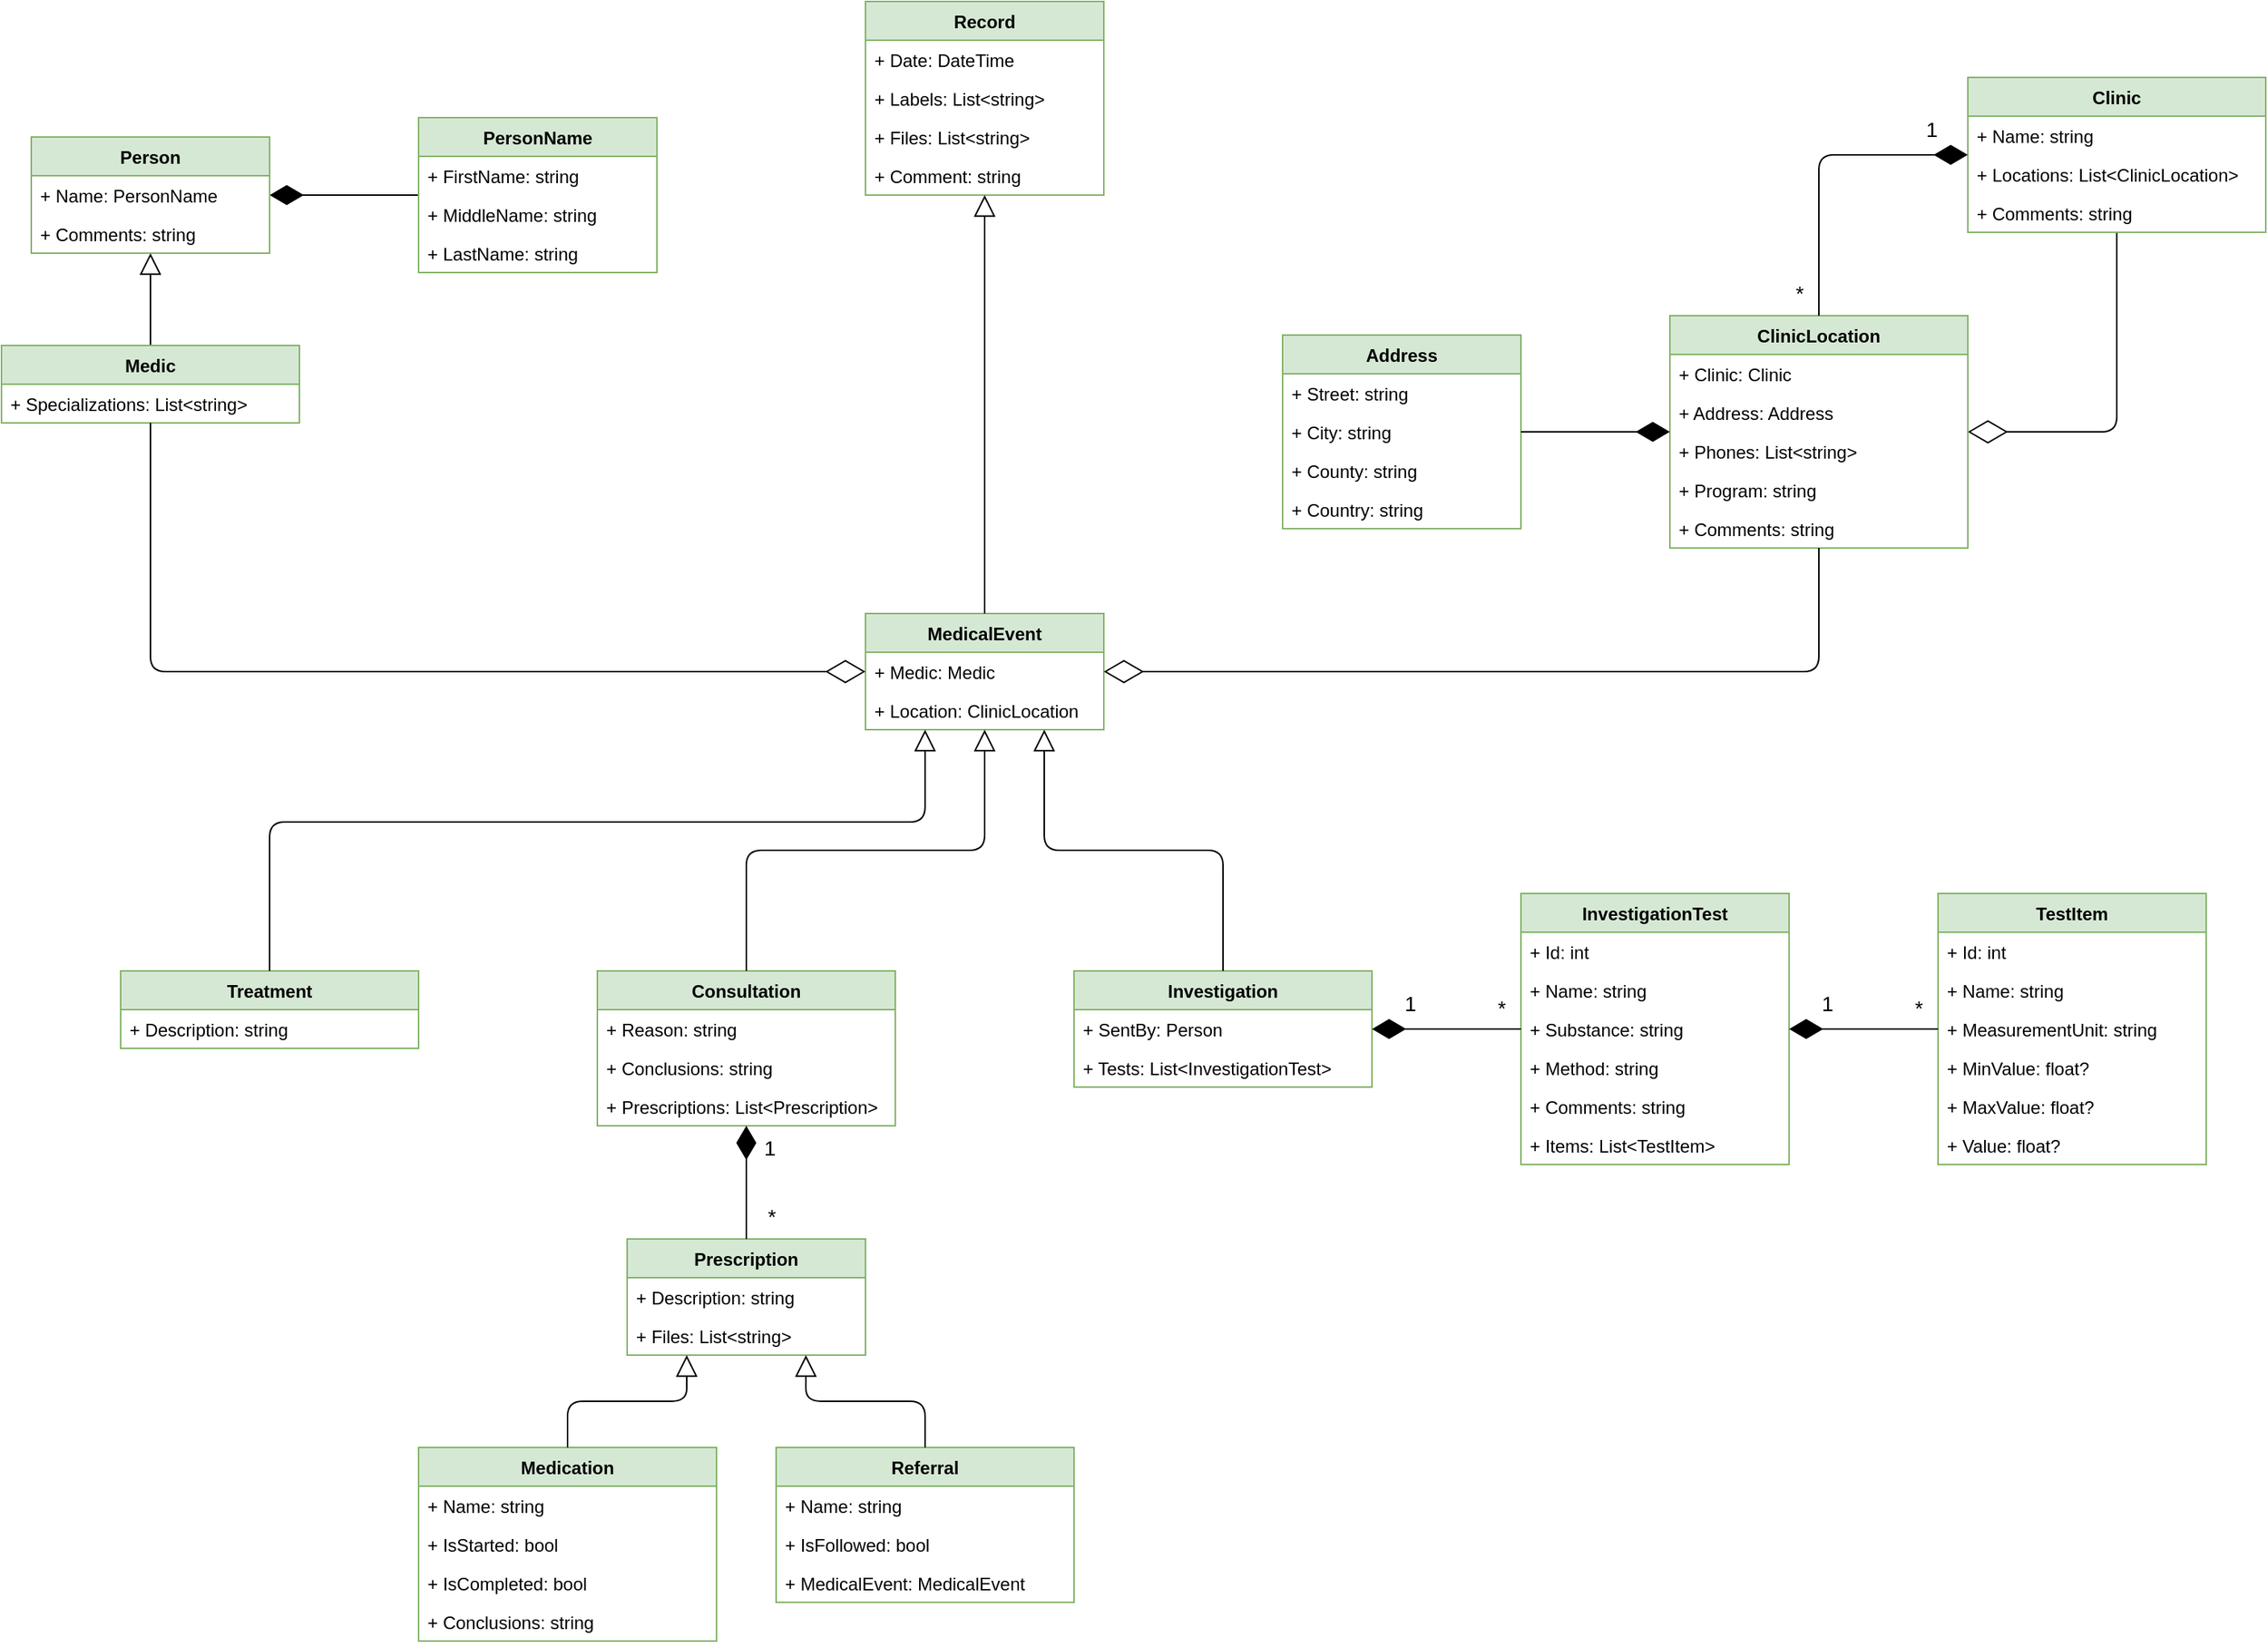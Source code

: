 <mxfile version="13.9.9" type="device"><diagram name="Page-1" id="c4acf3e9-155e-7222-9cf6-157b1a14988f"><mxGraphModel dx="1182" dy="786" grid="1" gridSize="10" guides="1" tooltips="1" connect="1" arrows="1" fold="1" page="1" pageScale="1" pageWidth="827" pageHeight="1169" background="#ffffff" math="0" shadow="0"><root><mxCell id="0"/><mxCell id="1" parent="0"/><mxCell id="7" value="" style="endArrow=block;endSize=12;endFill=0;html=1;entryX=0.5;entryY=1;exitX=0.5;exitY=0;edgeStyle=orthogonalEdgeStyle;exitDx=0;exitDy=0;entryDx=0;entryDy=0;" parent="1" source="HZ6PrDf43a6F8KfMJn_8-37" target="HZ6PrDf43a6F8KfMJn_8-41" edge="1"><mxGeometry width="160" relative="1" as="geometry"><mxPoint x="-110" y="290" as="sourcePoint"/><mxPoint x="50" y="290" as="targetPoint"/></mxGeometry></mxCell><mxCell id="18" value="" style="endArrow=diamondThin;endFill=0;endSize=24;html=1;edgeStyle=orthogonalEdgeStyle;entryX=1;entryY=0.5;exitX=0.5;exitY=1;exitDx=0;exitDy=0;entryDx=0;entryDy=0;" parent="1" source="HZ6PrDf43a6F8KfMJn_8-48" target="HZ6PrDf43a6F8KfMJn_8-52" edge="1"><mxGeometry width="160" relative="1" as="geometry"><mxPoint x="1368" y="349" as="sourcePoint"/><mxPoint x="1480" y="420" as="targetPoint"/></mxGeometry></mxCell><mxCell id="19" value="" style="endArrow=diamondThin;endFill=1;endSize=20;html=1;entryX=1;entryY=0.5;edgeStyle=orthogonalEdgeStyle;entryDx=0;entryDy=0;" parent="1" source="HZ6PrDf43a6F8KfMJn_8-45" target="HZ6PrDf43a6F8KfMJn_8-41" edge="1"><mxGeometry width="160" relative="1" as="geometry"><mxPoint x="560" y="240" as="sourcePoint"/><mxPoint x="720" y="240" as="targetPoint"/></mxGeometry></mxCell><mxCell id="HZ6PrDf43a6F8KfMJn_8-37" value="Medic" style="swimlane;fontStyle=1;align=center;verticalAlign=top;childLayout=stackLayout;horizontal=1;startSize=26;horizontalStack=0;resizeParent=1;resizeParentMax=0;resizeLast=0;collapsible=1;marginBottom=0;fillColor=#d5e8d4;strokeColor=#82b366;" parent="1" vertex="1"><mxGeometry x="80" y="340" width="200" height="52" as="geometry"/></mxCell><mxCell id="HZ6PrDf43a6F8KfMJn_8-40" value="+ Specializations: List&lt;string&gt;" style="text;strokeColor=none;fillColor=none;align=left;verticalAlign=top;spacingLeft=4;spacingRight=4;overflow=hidden;rotatable=0;points=[[0,0.5],[1,0.5]];portConstraint=eastwest;" parent="HZ6PrDf43a6F8KfMJn_8-37" vertex="1"><mxGeometry y="26" width="200" height="26" as="geometry"/></mxCell><mxCell id="HZ6PrDf43a6F8KfMJn_8-41" value="Person" style="swimlane;fontStyle=1;align=center;verticalAlign=top;childLayout=stackLayout;horizontal=1;startSize=26;horizontalStack=0;resizeParent=1;resizeParentMax=0;resizeLast=0;collapsible=1;marginBottom=0;fillColor=#d5e8d4;strokeColor=#82b366;" parent="1" vertex="1"><mxGeometry x="100" y="200" width="160" height="78" as="geometry"/></mxCell><mxCell id="HZ6PrDf43a6F8KfMJn_8-42" value="+ Name: PersonName" style="text;strokeColor=none;fillColor=none;align=left;verticalAlign=top;spacingLeft=4;spacingRight=4;overflow=hidden;rotatable=0;points=[[0,0.5],[1,0.5]];portConstraint=eastwest;" parent="HZ6PrDf43a6F8KfMJn_8-41" vertex="1"><mxGeometry y="26" width="160" height="26" as="geometry"/></mxCell><mxCell id="17acba5748e5396b-24" value="+ Comments: string" style="text;html=1;strokeColor=none;fillColor=none;align=left;verticalAlign=top;spacingLeft=4;spacingRight=4;whiteSpace=wrap;overflow=hidden;rotatable=0;points=[[0,0.5],[1,0.5]];portConstraint=eastwest;" parent="HZ6PrDf43a6F8KfMJn_8-41" vertex="1"><mxGeometry y="52" width="160" height="26" as="geometry"/></mxCell><mxCell id="HZ6PrDf43a6F8KfMJn_8-45" value="PersonName" style="swimlane;fontStyle=1;align=center;verticalAlign=top;childLayout=stackLayout;horizontal=1;startSize=26;horizontalStack=0;resizeParent=1;resizeParentMax=0;resizeLast=0;collapsible=1;marginBottom=0;fillColor=#d5e8d4;strokeColor=#82b366;" parent="1" vertex="1"><mxGeometry x="360" y="187" width="160" height="104" as="geometry"/></mxCell><mxCell id="17acba5748e5396b-31" value="+ FirstName: string" style="text;html=1;strokeColor=none;fillColor=none;align=left;verticalAlign=top;spacingLeft=4;spacingRight=4;whiteSpace=wrap;overflow=hidden;rotatable=0;points=[[0,0.5],[1,0.5]];portConstraint=eastwest;" parent="HZ6PrDf43a6F8KfMJn_8-45" vertex="1"><mxGeometry y="26" width="160" height="26" as="geometry"/></mxCell><mxCell id="17acba5748e5396b-32" value="+ MiddleName: string" style="text;html=1;strokeColor=none;fillColor=none;align=left;verticalAlign=top;spacingLeft=4;spacingRight=4;whiteSpace=wrap;overflow=hidden;rotatable=0;points=[[0,0.5],[1,0.5]];portConstraint=eastwest;" parent="HZ6PrDf43a6F8KfMJn_8-45" vertex="1"><mxGeometry y="52" width="160" height="26" as="geometry"/></mxCell><mxCell id="17acba5748e5396b-33" value="+ LastName: string" style="text;html=1;strokeColor=none;fillColor=none;align=left;verticalAlign=top;spacingLeft=4;spacingRight=4;whiteSpace=wrap;overflow=hidden;rotatable=0;points=[[0,0.5],[1,0.5]];portConstraint=eastwest;" parent="HZ6PrDf43a6F8KfMJn_8-45" vertex="1"><mxGeometry y="78" width="160" height="26" as="geometry"/></mxCell><mxCell id="HZ6PrDf43a6F8KfMJn_8-48" value="Clinic" style="swimlane;fontStyle=1;align=center;verticalAlign=top;childLayout=stackLayout;horizontal=1;startSize=26;horizontalStack=0;resizeParent=1;resizeParentMax=0;resizeLast=0;collapsible=1;marginBottom=0;fillColor=#d5e8d4;strokeColor=#82b366;" parent="1" vertex="1"><mxGeometry x="1400" y="160" width="200" height="104" as="geometry"/></mxCell><mxCell id="9" value="+ Name: string" style="text;strokeColor=none;fillColor=none;align=left;verticalAlign=top;spacingLeft=4;spacingRight=4;overflow=hidden;rotatable=0;points=[[0,0.5],[1,0.5]];portConstraint=eastwest;" parent="HZ6PrDf43a6F8KfMJn_8-48" vertex="1"><mxGeometry y="26" width="200" height="26" as="geometry"/></mxCell><mxCell id="10" value="+ Locations: List&lt;ClinicLocation&gt;" style="text;strokeColor=none;fillColor=none;align=left;verticalAlign=top;spacingLeft=4;spacingRight=4;overflow=hidden;rotatable=0;points=[[0,0.5],[1,0.5]];portConstraint=eastwest;" parent="HZ6PrDf43a6F8KfMJn_8-48" vertex="1"><mxGeometry y="52" width="200" height="26" as="geometry"/></mxCell><mxCell id="11" value="+ Comments: string" style="text;strokeColor=none;fillColor=none;align=left;verticalAlign=top;spacingLeft=4;spacingRight=4;overflow=hidden;rotatable=0;points=[[0,0.5],[1,0.5]];portConstraint=eastwest;" parent="HZ6PrDf43a6F8KfMJn_8-48" vertex="1"><mxGeometry y="78" width="200" height="26" as="geometry"/></mxCell><mxCell id="HZ6PrDf43a6F8KfMJn_8-52" value="ClinicLocation" style="swimlane;fontStyle=1;align=center;verticalAlign=top;childLayout=stackLayout;horizontal=1;startSize=26;horizontalStack=0;resizeParent=1;resizeParentMax=0;resizeLast=0;collapsible=1;marginBottom=0;fillColor=#d5e8d4;strokeColor=#82b366;" parent="1" vertex="1"><mxGeometry x="1200" y="320" width="200" height="156" as="geometry"/></mxCell><mxCell id="13" value="+ Clinic: Clinic" style="text;strokeColor=none;fillColor=none;align=left;verticalAlign=top;spacingLeft=4;spacingRight=4;overflow=hidden;rotatable=0;points=[[0,0.5],[1,0.5]];portConstraint=eastwest;" parent="HZ6PrDf43a6F8KfMJn_8-52" vertex="1"><mxGeometry y="26" width="200" height="26" as="geometry"/></mxCell><mxCell id="HZ6PrDf43a6F8KfMJn_8-61" value="+ Address: Address" style="text;strokeColor=none;fillColor=none;align=left;verticalAlign=top;spacingLeft=4;spacingRight=4;overflow=hidden;rotatable=0;points=[[0,0.5],[1,0.5]];portConstraint=eastwest;" parent="HZ6PrDf43a6F8KfMJn_8-52" vertex="1"><mxGeometry y="52" width="200" height="26" as="geometry"/></mxCell><mxCell id="q1uwgG-ZiV5VplbRELIx-82" value="+ Phones: List&lt;string&gt;" style="text;strokeColor=none;fillColor=none;align=left;verticalAlign=top;spacingLeft=4;spacingRight=4;overflow=hidden;rotatable=0;points=[[0,0.5],[1,0.5]];portConstraint=eastwest;" vertex="1" parent="HZ6PrDf43a6F8KfMJn_8-52"><mxGeometry y="78" width="200" height="26" as="geometry"/></mxCell><mxCell id="q1uwgG-ZiV5VplbRELIx-83" value="+ Program: string" style="text;strokeColor=none;fillColor=none;align=left;verticalAlign=top;spacingLeft=4;spacingRight=4;overflow=hidden;rotatable=0;points=[[0,0.5],[1,0.5]];portConstraint=eastwest;" vertex="1" parent="HZ6PrDf43a6F8KfMJn_8-52"><mxGeometry y="104" width="200" height="26" as="geometry"/></mxCell><mxCell id="15" value="+ Comments: string" style="text;strokeColor=none;fillColor=none;align=left;verticalAlign=top;spacingLeft=4;spacingRight=4;overflow=hidden;rotatable=0;points=[[0,0.5],[1,0.5]];portConstraint=eastwest;" parent="HZ6PrDf43a6F8KfMJn_8-52" vertex="1"><mxGeometry y="130" width="200" height="26" as="geometry"/></mxCell><mxCell id="HZ6PrDf43a6F8KfMJn_8-57" value="Address" style="swimlane;fontStyle=1;align=center;verticalAlign=top;childLayout=stackLayout;horizontal=1;startSize=26;horizontalStack=0;resizeParent=1;resizeParentMax=0;resizeLast=0;collapsible=1;marginBottom=0;fillColor=#d5e8d4;strokeColor=#82b366;" parent="1" vertex="1"><mxGeometry x="940" y="333" width="160" height="130" as="geometry"/></mxCell><mxCell id="HZ6PrDf43a6F8KfMJn_8-60" value="+ Street: string" style="text;strokeColor=none;fillColor=none;align=left;verticalAlign=top;spacingLeft=4;spacingRight=4;overflow=hidden;rotatable=0;points=[[0,0.5],[1,0.5]];portConstraint=eastwest;" parent="HZ6PrDf43a6F8KfMJn_8-57" vertex="1"><mxGeometry y="26" width="160" height="26" as="geometry"/></mxCell><mxCell id="HZ6PrDf43a6F8KfMJn_8-64" value="+ City: string" style="text;strokeColor=none;fillColor=none;align=left;verticalAlign=top;spacingLeft=4;spacingRight=4;overflow=hidden;rotatable=0;points=[[0,0.5],[1,0.5]];portConstraint=eastwest;" parent="HZ6PrDf43a6F8KfMJn_8-57" vertex="1"><mxGeometry y="52" width="160" height="26" as="geometry"/></mxCell><mxCell id="HZ6PrDf43a6F8KfMJn_8-63" value="+ County: string" style="text;strokeColor=none;fillColor=none;align=left;verticalAlign=top;spacingLeft=4;spacingRight=4;overflow=hidden;rotatable=0;points=[[0,0.5],[1,0.5]];portConstraint=eastwest;" parent="HZ6PrDf43a6F8KfMJn_8-57" vertex="1"><mxGeometry y="78" width="160" height="26" as="geometry"/></mxCell><mxCell id="HZ6PrDf43a6F8KfMJn_8-62" value="+ Country: string" style="text;strokeColor=none;fillColor=none;align=left;verticalAlign=top;spacingLeft=4;spacingRight=4;overflow=hidden;rotatable=0;points=[[0,0.5],[1,0.5]];portConstraint=eastwest;" parent="HZ6PrDf43a6F8KfMJn_8-57" vertex="1"><mxGeometry y="104" width="160" height="26" as="geometry"/></mxCell><mxCell id="HZ6PrDf43a6F8KfMJn_8-70" value="" style="endArrow=diamondThin;endFill=1;endSize=20;html=1;edgeStyle=orthogonalEdgeStyle;" parent="1" source="HZ6PrDf43a6F8KfMJn_8-57" target="HZ6PrDf43a6F8KfMJn_8-52" edge="1"><mxGeometry width="160" relative="1" as="geometry"><mxPoint x="1270" y="330" as="sourcePoint"/><mxPoint x="1100" y="220" as="targetPoint"/></mxGeometry></mxCell><mxCell id="HZ6PrDf43a6F8KfMJn_8-71" value="MedicalEvent" style="swimlane;fontStyle=1;align=center;verticalAlign=top;childLayout=stackLayout;horizontal=1;startSize=26;horizontalStack=0;resizeParent=1;resizeParentMax=0;resizeLast=0;collapsible=1;marginBottom=0;fillColor=#d5e8d4;strokeColor=#82b366;" parent="1" vertex="1"><mxGeometry x="660" y="520" width="160" height="78" as="geometry"/></mxCell><mxCell id="HZ6PrDf43a6F8KfMJn_8-73" value="+ Medic: Medic" style="text;strokeColor=none;fillColor=none;align=left;verticalAlign=top;spacingLeft=4;spacingRight=4;overflow=hidden;rotatable=0;points=[[0,0.5],[1,0.5]];portConstraint=eastwest;" parent="HZ6PrDf43a6F8KfMJn_8-71" vertex="1"><mxGeometry y="26" width="160" height="26" as="geometry"/></mxCell><mxCell id="HZ6PrDf43a6F8KfMJn_8-74" value="+ Location: ClinicLocation" style="text;strokeColor=none;fillColor=none;align=left;verticalAlign=top;spacingLeft=4;spacingRight=4;overflow=hidden;rotatable=0;points=[[0,0.5],[1,0.5]];portConstraint=eastwest;" parent="HZ6PrDf43a6F8KfMJn_8-71" vertex="1"><mxGeometry y="52" width="160" height="26" as="geometry"/></mxCell><mxCell id="HZ6PrDf43a6F8KfMJn_8-76" value="" style="endArrow=diamondThin;endFill=0;endSize=24;html=1;edgeStyle=orthogonalEdgeStyle;entryX=0;entryY=0.5;entryDx=0;entryDy=0;exitX=0.5;exitY=1;exitDx=0;exitDy=0;" parent="1" source="HZ6PrDf43a6F8KfMJn_8-37" target="HZ6PrDf43a6F8KfMJn_8-71" edge="1"><mxGeometry width="160" relative="1" as="geometry"><mxPoint x="770" y="634" as="sourcePoint"/><mxPoint x="670" y="755" as="targetPoint"/></mxGeometry></mxCell><mxCell id="HZ6PrDf43a6F8KfMJn_8-78" value="" style="endArrow=diamondThin;endFill=0;endSize=24;html=1;edgeStyle=orthogonalEdgeStyle;entryX=1;entryY=0.5;entryDx=0;entryDy=0;exitX=0.5;exitY=1;exitDx=0;exitDy=0;" parent="1" source="HZ6PrDf43a6F8KfMJn_8-52" target="HZ6PrDf43a6F8KfMJn_8-71" edge="1"><mxGeometry width="160" relative="1" as="geometry"><mxPoint x="770" y="634" as="sourcePoint"/><mxPoint x="650" y="950" as="targetPoint"/></mxGeometry></mxCell><mxCell id="HZ6PrDf43a6F8KfMJn_8-79" value="Consultation" style="swimlane;fontStyle=1;align=center;verticalAlign=top;childLayout=stackLayout;horizontal=1;startSize=26;horizontalStack=0;resizeParent=1;resizeParentMax=0;resizeLast=0;collapsible=1;marginBottom=0;fillColor=#d5e8d4;strokeColor=#82b366;" parent="1" vertex="1"><mxGeometry x="480" y="760" width="200" height="104" as="geometry"/></mxCell><mxCell id="HZ6PrDf43a6F8KfMJn_8-80" value="+ Reason: string" style="text;strokeColor=none;fillColor=none;align=left;verticalAlign=top;spacingLeft=4;spacingRight=4;overflow=hidden;rotatable=0;points=[[0,0.5],[1,0.5]];portConstraint=eastwest;" parent="HZ6PrDf43a6F8KfMJn_8-79" vertex="1"><mxGeometry y="26" width="200" height="26" as="geometry"/></mxCell><mxCell id="q1uwgG-ZiV5VplbRELIx-60" value="+ Conclusions: string" style="text;strokeColor=none;fillColor=none;align=left;verticalAlign=top;spacingLeft=4;spacingRight=4;overflow=hidden;rotatable=0;points=[[0,0.5],[1,0.5]];portConstraint=eastwest;" vertex="1" parent="HZ6PrDf43a6F8KfMJn_8-79"><mxGeometry y="52" width="200" height="26" as="geometry"/></mxCell><mxCell id="q1uwgG-ZiV5VplbRELIx-61" value="+ Prescriptions: List&lt;Prescription&gt;" style="text;strokeColor=none;fillColor=none;align=left;verticalAlign=top;spacingLeft=4;spacingRight=4;overflow=hidden;rotatable=0;points=[[0,0.5],[1,0.5]];portConstraint=eastwest;" vertex="1" parent="HZ6PrDf43a6F8KfMJn_8-79"><mxGeometry y="78" width="200" height="26" as="geometry"/></mxCell><mxCell id="HZ6PrDf43a6F8KfMJn_8-85" value="" style="endArrow=block;endSize=12;endFill=0;html=1;exitX=0.5;exitY=0;edgeStyle=orthogonalEdgeStyle;exitDx=0;exitDy=0;entryX=0.5;entryY=1;entryDx=0;entryDy=0;" parent="1" source="HZ6PrDf43a6F8KfMJn_8-79" target="HZ6PrDf43a6F8KfMJn_8-71" edge="1"><mxGeometry width="160" relative="1" as="geometry"><mxPoint x="310" y="350" as="sourcePoint"/><mxPoint x="310" y="288" as="targetPoint"/></mxGeometry></mxCell><mxCell id="HZ6PrDf43a6F8KfMJn_8-86" value="Prescription" style="swimlane;fontStyle=1;align=center;verticalAlign=top;childLayout=stackLayout;horizontal=1;startSize=26;horizontalStack=0;resizeParent=1;resizeParentMax=0;resizeLast=0;collapsible=1;marginBottom=0;fillColor=#d5e8d4;strokeColor=#82b366;" parent="1" vertex="1"><mxGeometry x="500" y="940" width="160" height="78" as="geometry"/></mxCell><mxCell id="HZ6PrDf43a6F8KfMJn_8-88" value="+ Description: string" style="text;strokeColor=none;fillColor=none;align=left;verticalAlign=top;spacingLeft=4;spacingRight=4;overflow=hidden;rotatable=0;points=[[0,0.5],[1,0.5]];portConstraint=eastwest;" parent="HZ6PrDf43a6F8KfMJn_8-86" vertex="1"><mxGeometry y="26" width="160" height="26" as="geometry"/></mxCell><mxCell id="q1uwgG-ZiV5VplbRELIx-73" value="+ Files: List&lt;string&gt;" style="text;strokeColor=none;fillColor=none;align=left;verticalAlign=top;spacingLeft=4;spacingRight=4;overflow=hidden;rotatable=0;points=[[0,0.5],[1,0.5]];portConstraint=eastwest;" vertex="1" parent="HZ6PrDf43a6F8KfMJn_8-86"><mxGeometry y="52" width="160" height="26" as="geometry"/></mxCell><mxCell id="HZ6PrDf43a6F8KfMJn_8-89" value="Investigation" style="swimlane;fontStyle=1;align=center;verticalAlign=top;childLayout=stackLayout;horizontal=1;startSize=26;horizontalStack=0;resizeParent=1;resizeParentMax=0;resizeLast=0;collapsible=1;marginBottom=0;fillColor=#d5e8d4;strokeColor=#82b366;" parent="1" vertex="1"><mxGeometry x="800" y="760" width="200" height="78" as="geometry"/></mxCell><mxCell id="HZ6PrDf43a6F8KfMJn_8-92" value="+ SentBy: Person" style="text;strokeColor=none;fillColor=none;align=left;verticalAlign=top;spacingLeft=4;spacingRight=4;overflow=hidden;rotatable=0;points=[[0,0.5],[1,0.5]];portConstraint=eastwest;" parent="HZ6PrDf43a6F8KfMJn_8-89" vertex="1"><mxGeometry y="26" width="200" height="26" as="geometry"/></mxCell><mxCell id="HZ6PrDf43a6F8KfMJn_8-90" value="+ Tests: List&lt;InvestigationTest&gt;" style="text;strokeColor=none;fillColor=none;align=left;verticalAlign=top;spacingLeft=4;spacingRight=4;overflow=hidden;rotatable=0;points=[[0,0.5],[1,0.5]];portConstraint=eastwest;" parent="HZ6PrDf43a6F8KfMJn_8-89" vertex="1"><mxGeometry y="52" width="200" height="26" as="geometry"/></mxCell><mxCell id="HZ6PrDf43a6F8KfMJn_8-91" value="" style="endArrow=block;endSize=12;endFill=0;html=1;entryX=0.75;entryY=1;exitX=0.5;exitY=0;edgeStyle=orthogonalEdgeStyle;exitDx=0;exitDy=0;entryDx=0;entryDy=0;" parent="1" source="HZ6PrDf43a6F8KfMJn_8-89" target="HZ6PrDf43a6F8KfMJn_8-71" edge="1"><mxGeometry width="160" relative="1" as="geometry"><mxPoint x="610" y="770" as="sourcePoint"/><mxPoint x="750" y="686.0" as="targetPoint"/></mxGeometry></mxCell><mxCell id="q1uwgG-ZiV5VplbRELIx-20" value="" style="endArrow=none;html=1;endSize=12;startArrow=diamondThin;startSize=20;startFill=1;edgeStyle=orthogonalEdgeStyle;endFill=0;exitX=0.5;exitY=1;exitDx=0;exitDy=0;entryX=0.5;entryY=0;entryDx=0;entryDy=0;" edge="1" parent="1" source="HZ6PrDf43a6F8KfMJn_8-79" target="HZ6PrDf43a6F8KfMJn_8-86"><mxGeometry relative="1" as="geometry"><mxPoint x="320" y="860" as="sourcePoint"/><mxPoint x="480" y="860" as="targetPoint"/></mxGeometry></mxCell><mxCell id="q1uwgG-ZiV5VplbRELIx-21" value="1" style="edgeLabel;resizable=0;html=1;align=left;verticalAlign=top;fontSize=14;" connectable="0" vertex="1" parent="q1uwgG-ZiV5VplbRELIx-20"><mxGeometry x="-1" relative="1" as="geometry"><mxPoint x="10" as="offset"/></mxGeometry></mxCell><mxCell id="q1uwgG-ZiV5VplbRELIx-22" value="*" style="edgeLabel;resizable=0;html=1;align=right;verticalAlign=top;fontSize=14;" connectable="0" vertex="1" parent="q1uwgG-ZiV5VplbRELIx-20"><mxGeometry x="1" relative="1" as="geometry"><mxPoint x="20" y="-30" as="offset"/></mxGeometry></mxCell><mxCell id="q1uwgG-ZiV5VplbRELIx-24" value="InvestigationTest" style="swimlane;fontStyle=1;align=center;verticalAlign=top;childLayout=stackLayout;horizontal=1;startSize=26;horizontalStack=0;resizeParent=1;resizeParentMax=0;resizeLast=0;collapsible=1;marginBottom=0;fillColor=#d5e8d4;strokeColor=#82b366;" vertex="1" parent="1"><mxGeometry x="1100" y="708" width="180" height="182" as="geometry"/></mxCell><mxCell id="q1uwgG-ZiV5VplbRELIx-26" value="+ Id: int" style="text;strokeColor=none;fillColor=none;align=left;verticalAlign=top;spacingLeft=4;spacingRight=4;overflow=hidden;rotatable=0;points=[[0,0.5],[1,0.5]];portConstraint=eastwest;" vertex="1" parent="q1uwgG-ZiV5VplbRELIx-24"><mxGeometry y="26" width="180" height="26" as="geometry"/></mxCell><mxCell id="q1uwgG-ZiV5VplbRELIx-27" value="+ Name: string" style="text;strokeColor=none;fillColor=none;align=left;verticalAlign=top;spacingLeft=4;spacingRight=4;overflow=hidden;rotatable=0;points=[[0,0.5],[1,0.5]];portConstraint=eastwest;" vertex="1" parent="q1uwgG-ZiV5VplbRELIx-24"><mxGeometry y="52" width="180" height="26" as="geometry"/></mxCell><mxCell id="q1uwgG-ZiV5VplbRELIx-31" value="+ Substance: string" style="text;strokeColor=none;fillColor=none;align=left;verticalAlign=top;spacingLeft=4;spacingRight=4;overflow=hidden;rotatable=0;points=[[0,0.5],[1,0.5]];portConstraint=eastwest;" vertex="1" parent="q1uwgG-ZiV5VplbRELIx-24"><mxGeometry y="78" width="180" height="26" as="geometry"/></mxCell><mxCell id="q1uwgG-ZiV5VplbRELIx-32" value="+ Method: string" style="text;strokeColor=none;fillColor=none;align=left;verticalAlign=top;spacingLeft=4;spacingRight=4;overflow=hidden;rotatable=0;points=[[0,0.5],[1,0.5]];portConstraint=eastwest;" vertex="1" parent="q1uwgG-ZiV5VplbRELIx-24"><mxGeometry y="104" width="180" height="26" as="geometry"/></mxCell><mxCell id="q1uwgG-ZiV5VplbRELIx-33" value="+ Comments: string" style="text;strokeColor=none;fillColor=none;align=left;verticalAlign=top;spacingLeft=4;spacingRight=4;overflow=hidden;rotatable=0;points=[[0,0.5],[1,0.5]];portConstraint=eastwest;" vertex="1" parent="q1uwgG-ZiV5VplbRELIx-24"><mxGeometry y="130" width="180" height="26" as="geometry"/></mxCell><mxCell id="q1uwgG-ZiV5VplbRELIx-34" value="+ Items: List&lt;TestItem&gt;" style="text;strokeColor=none;fillColor=none;align=left;verticalAlign=top;spacingLeft=4;spacingRight=4;overflow=hidden;rotatable=0;points=[[0,0.5],[1,0.5]];portConstraint=eastwest;" vertex="1" parent="q1uwgG-ZiV5VplbRELIx-24"><mxGeometry y="156" width="180" height="26" as="geometry"/></mxCell><mxCell id="q1uwgG-ZiV5VplbRELIx-36" value="TestItem" style="swimlane;fontStyle=1;align=center;verticalAlign=top;childLayout=stackLayout;horizontal=1;startSize=26;horizontalStack=0;resizeParent=1;resizeParentMax=0;resizeLast=0;collapsible=1;marginBottom=0;fillColor=#d5e8d4;strokeColor=#82b366;" vertex="1" parent="1"><mxGeometry x="1380" y="708" width="180" height="182" as="geometry"/></mxCell><mxCell id="q1uwgG-ZiV5VplbRELIx-37" value="+ Id: int" style="text;strokeColor=none;fillColor=none;align=left;verticalAlign=top;spacingLeft=4;spacingRight=4;overflow=hidden;rotatable=0;points=[[0,0.5],[1,0.5]];portConstraint=eastwest;" vertex="1" parent="q1uwgG-ZiV5VplbRELIx-36"><mxGeometry y="26" width="180" height="26" as="geometry"/></mxCell><mxCell id="q1uwgG-ZiV5VplbRELIx-38" value="+ Name: string" style="text;strokeColor=none;fillColor=none;align=left;verticalAlign=top;spacingLeft=4;spacingRight=4;overflow=hidden;rotatable=0;points=[[0,0.5],[1,0.5]];portConstraint=eastwest;" vertex="1" parent="q1uwgG-ZiV5VplbRELIx-36"><mxGeometry y="52" width="180" height="26" as="geometry"/></mxCell><mxCell id="q1uwgG-ZiV5VplbRELIx-39" value="+ MeasurementUnit: string" style="text;strokeColor=none;fillColor=none;align=left;verticalAlign=top;spacingLeft=4;spacingRight=4;overflow=hidden;rotatable=0;points=[[0,0.5],[1,0.5]];portConstraint=eastwest;" vertex="1" parent="q1uwgG-ZiV5VplbRELIx-36"><mxGeometry y="78" width="180" height="26" as="geometry"/></mxCell><mxCell id="q1uwgG-ZiV5VplbRELIx-40" value="+ MinValue: float?" style="text;strokeColor=none;fillColor=none;align=left;verticalAlign=top;spacingLeft=4;spacingRight=4;overflow=hidden;rotatable=0;points=[[0,0.5],[1,0.5]];portConstraint=eastwest;" vertex="1" parent="q1uwgG-ZiV5VplbRELIx-36"><mxGeometry y="104" width="180" height="26" as="geometry"/></mxCell><mxCell id="q1uwgG-ZiV5VplbRELIx-43" value="+ MaxValue: float?" style="text;strokeColor=none;fillColor=none;align=left;verticalAlign=top;spacingLeft=4;spacingRight=4;overflow=hidden;rotatable=0;points=[[0,0.5],[1,0.5]];portConstraint=eastwest;" vertex="1" parent="q1uwgG-ZiV5VplbRELIx-36"><mxGeometry y="130" width="180" height="26" as="geometry"/></mxCell><mxCell id="q1uwgG-ZiV5VplbRELIx-87" value="+ Value: float?" style="text;strokeColor=none;fillColor=none;align=left;verticalAlign=top;spacingLeft=4;spacingRight=4;overflow=hidden;rotatable=0;points=[[0,0.5],[1,0.5]];portConstraint=eastwest;" vertex="1" parent="q1uwgG-ZiV5VplbRELIx-36"><mxGeometry y="156" width="180" height="26" as="geometry"/></mxCell><mxCell id="q1uwgG-ZiV5VplbRELIx-46" value="" style="endArrow=none;html=1;endSize=12;startArrow=diamondThin;startSize=20;startFill=1;edgeStyle=orthogonalEdgeStyle;endFill=0;exitX=1;exitY=0.5;exitDx=0;exitDy=0;entryX=0;entryY=0.5;entryDx=0;entryDy=0;" edge="1" parent="1" source="HZ6PrDf43a6F8KfMJn_8-89" target="q1uwgG-ZiV5VplbRELIx-24"><mxGeometry relative="1" as="geometry"><mxPoint x="1010" y="830" as="sourcePoint"/><mxPoint x="1120" y="858" as="targetPoint"/></mxGeometry></mxCell><mxCell id="q1uwgG-ZiV5VplbRELIx-47" value="1" style="edgeLabel;resizable=0;html=1;align=left;verticalAlign=top;fontSize=14;" connectable="0" vertex="1" parent="q1uwgG-ZiV5VplbRELIx-46"><mxGeometry x="-1" relative="1" as="geometry"><mxPoint x="20" y="-32" as="offset"/></mxGeometry></mxCell><mxCell id="q1uwgG-ZiV5VplbRELIx-48" value="*" style="edgeLabel;resizable=0;html=1;align=right;verticalAlign=top;fontSize=14;" connectable="0" vertex="1" parent="q1uwgG-ZiV5VplbRELIx-46"><mxGeometry x="1" relative="1" as="geometry"><mxPoint x="-10" y="-29" as="offset"/></mxGeometry></mxCell><mxCell id="q1uwgG-ZiV5VplbRELIx-49" value="" style="endArrow=none;html=1;endSize=12;startArrow=diamondThin;startSize=20;startFill=1;edgeStyle=orthogonalEdgeStyle;endFill=0;exitX=1;exitY=0.5;exitDx=0;exitDy=0;entryX=0;entryY=0.5;entryDx=0;entryDy=0;" edge="1" parent="1" source="q1uwgG-ZiV5VplbRELIx-24" target="q1uwgG-ZiV5VplbRELIx-36"><mxGeometry relative="1" as="geometry"><mxPoint x="1010" y="822" as="sourcePoint"/><mxPoint x="1130" y="822" as="targetPoint"/></mxGeometry></mxCell><mxCell id="q1uwgG-ZiV5VplbRELIx-50" value="1" style="edgeLabel;resizable=0;html=1;align=left;verticalAlign=top;fontSize=14;" connectable="0" vertex="1" parent="q1uwgG-ZiV5VplbRELIx-49"><mxGeometry x="-1" relative="1" as="geometry"><mxPoint x="20" y="-32" as="offset"/></mxGeometry></mxCell><mxCell id="q1uwgG-ZiV5VplbRELIx-51" value="*" style="edgeLabel;resizable=0;html=1;align=right;verticalAlign=top;fontSize=14;" connectable="0" vertex="1" parent="q1uwgG-ZiV5VplbRELIx-49"><mxGeometry x="1" relative="1" as="geometry"><mxPoint x="-10" y="-29" as="offset"/></mxGeometry></mxCell><mxCell id="q1uwgG-ZiV5VplbRELIx-52" value="Record" style="swimlane;fontStyle=1;align=center;verticalAlign=top;childLayout=stackLayout;horizontal=1;startSize=26;horizontalStack=0;resizeParent=1;resizeParentMax=0;resizeLast=0;collapsible=1;marginBottom=0;fillColor=#d5e8d4;strokeColor=#82b366;" vertex="1" parent="1"><mxGeometry x="660" y="109" width="160" height="130" as="geometry"/></mxCell><mxCell id="q1uwgG-ZiV5VplbRELIx-53" value="+ Date: DateTime" style="text;strokeColor=none;fillColor=none;align=left;verticalAlign=top;spacingLeft=4;spacingRight=4;overflow=hidden;rotatable=0;points=[[0,0.5],[1,0.5]];portConstraint=eastwest;" vertex="1" parent="q1uwgG-ZiV5VplbRELIx-52"><mxGeometry y="26" width="160" height="26" as="geometry"/></mxCell><mxCell id="q1uwgG-ZiV5VplbRELIx-56" value="+ Labels: List&lt;string&gt;" style="text;strokeColor=none;fillColor=none;align=left;verticalAlign=top;spacingLeft=4;spacingRight=4;overflow=hidden;rotatable=0;points=[[0,0.5],[1,0.5]];portConstraint=eastwest;" vertex="1" parent="q1uwgG-ZiV5VplbRELIx-52"><mxGeometry y="52" width="160" height="26" as="geometry"/></mxCell><mxCell id="q1uwgG-ZiV5VplbRELIx-57" value="+ Files: List&lt;string&gt;" style="text;strokeColor=none;fillColor=none;align=left;verticalAlign=top;spacingLeft=4;spacingRight=4;overflow=hidden;rotatable=0;points=[[0,0.5],[1,0.5]];portConstraint=eastwest;" vertex="1" parent="q1uwgG-ZiV5VplbRELIx-52"><mxGeometry y="78" width="160" height="26" as="geometry"/></mxCell><mxCell id="q1uwgG-ZiV5VplbRELIx-58" value="+ Comment: string" style="text;strokeColor=none;fillColor=none;align=left;verticalAlign=top;spacingLeft=4;spacingRight=4;overflow=hidden;rotatable=0;points=[[0,0.5],[1,0.5]];portConstraint=eastwest;" vertex="1" parent="q1uwgG-ZiV5VplbRELIx-52"><mxGeometry y="104" width="160" height="26" as="geometry"/></mxCell><mxCell id="q1uwgG-ZiV5VplbRELIx-59" value="" style="endArrow=block;endSize=12;endFill=0;html=1;fontSize=14;exitX=0.5;exitY=0;exitDx=0;exitDy=0;entryX=0.5;entryY=1;entryDx=0;entryDy=0;" edge="1" parent="1" source="HZ6PrDf43a6F8KfMJn_8-71" target="q1uwgG-ZiV5VplbRELIx-52"><mxGeometry width="160" relative="1" as="geometry"><mxPoint x="740" y="360" as="sourcePoint"/><mxPoint x="900" y="360" as="targetPoint"/></mxGeometry></mxCell><mxCell id="q1uwgG-ZiV5VplbRELIx-62" value="Medication" style="swimlane;fontStyle=1;align=center;verticalAlign=top;childLayout=stackLayout;horizontal=1;startSize=26;horizontalStack=0;resizeParent=1;resizeParentMax=0;resizeLast=0;collapsible=1;marginBottom=0;fillColor=#d5e8d4;strokeColor=#82b366;" vertex="1" parent="1"><mxGeometry x="360" y="1080" width="200" height="130" as="geometry"/></mxCell><mxCell id="q1uwgG-ZiV5VplbRELIx-63" value="+ Name: string" style="text;strokeColor=none;fillColor=none;align=left;verticalAlign=top;spacingLeft=4;spacingRight=4;overflow=hidden;rotatable=0;points=[[0,0.5],[1,0.5]];portConstraint=eastwest;" vertex="1" parent="q1uwgG-ZiV5VplbRELIx-62"><mxGeometry y="26" width="200" height="26" as="geometry"/></mxCell><mxCell id="q1uwgG-ZiV5VplbRELIx-65" value="+ IsStarted: bool" style="text;strokeColor=none;fillColor=none;align=left;verticalAlign=top;spacingLeft=4;spacingRight=4;overflow=hidden;rotatable=0;points=[[0,0.5],[1,0.5]];portConstraint=eastwest;" vertex="1" parent="q1uwgG-ZiV5VplbRELIx-62"><mxGeometry y="52" width="200" height="26" as="geometry"/></mxCell><mxCell id="q1uwgG-ZiV5VplbRELIx-66" value="+ IsCompleted: bool" style="text;strokeColor=none;fillColor=none;align=left;verticalAlign=top;spacingLeft=4;spacingRight=4;overflow=hidden;rotatable=0;points=[[0,0.5],[1,0.5]];portConstraint=eastwest;" vertex="1" parent="q1uwgG-ZiV5VplbRELIx-62"><mxGeometry y="78" width="200" height="26" as="geometry"/></mxCell><mxCell id="q1uwgG-ZiV5VplbRELIx-64" value="+ Conclusions: string" style="text;strokeColor=none;fillColor=none;align=left;verticalAlign=top;spacingLeft=4;spacingRight=4;overflow=hidden;rotatable=0;points=[[0,0.5],[1,0.5]];portConstraint=eastwest;" vertex="1" parent="q1uwgG-ZiV5VplbRELIx-62"><mxGeometry y="104" width="200" height="26" as="geometry"/></mxCell><mxCell id="q1uwgG-ZiV5VplbRELIx-67" value="" style="endArrow=block;endSize=12;endFill=0;html=1;entryX=0.25;entryY=1;exitX=0.5;exitY=0;edgeStyle=orthogonalEdgeStyle;exitDx=0;exitDy=0;entryDx=0;entryDy=0;" edge="1" parent="1" source="q1uwgG-ZiV5VplbRELIx-62" target="HZ6PrDf43a6F8KfMJn_8-86"><mxGeometry width="160" relative="1" as="geometry"><mxPoint x="590" y="770" as="sourcePoint"/><mxPoint x="710" y="608" as="targetPoint"/></mxGeometry></mxCell><mxCell id="q1uwgG-ZiV5VplbRELIx-68" value="Referral" style="swimlane;fontStyle=1;align=center;verticalAlign=top;childLayout=stackLayout;horizontal=1;startSize=26;horizontalStack=0;resizeParent=1;resizeParentMax=0;resizeLast=0;collapsible=1;marginBottom=0;fillColor=#d5e8d4;strokeColor=#82b366;" vertex="1" parent="1"><mxGeometry x="600" y="1080" width="200" height="104" as="geometry"/></mxCell><mxCell id="q1uwgG-ZiV5VplbRELIx-69" value="+ Name: string" style="text;strokeColor=none;fillColor=none;align=left;verticalAlign=top;spacingLeft=4;spacingRight=4;overflow=hidden;rotatable=0;points=[[0,0.5],[1,0.5]];portConstraint=eastwest;" vertex="1" parent="q1uwgG-ZiV5VplbRELIx-68"><mxGeometry y="26" width="200" height="26" as="geometry"/></mxCell><mxCell id="q1uwgG-ZiV5VplbRELIx-70" value="+ IsFollowed: bool" style="text;strokeColor=none;fillColor=none;align=left;verticalAlign=top;spacingLeft=4;spacingRight=4;overflow=hidden;rotatable=0;points=[[0,0.5],[1,0.5]];portConstraint=eastwest;" vertex="1" parent="q1uwgG-ZiV5VplbRELIx-68"><mxGeometry y="52" width="200" height="26" as="geometry"/></mxCell><mxCell id="q1uwgG-ZiV5VplbRELIx-75" value="+ MedicalEvent: MedicalEvent" style="text;strokeColor=none;fillColor=none;align=left;verticalAlign=top;spacingLeft=4;spacingRight=4;overflow=hidden;rotatable=0;points=[[0,0.5],[1,0.5]];portConstraint=eastwest;" vertex="1" parent="q1uwgG-ZiV5VplbRELIx-68"><mxGeometry y="78" width="200" height="26" as="geometry"/></mxCell><mxCell id="q1uwgG-ZiV5VplbRELIx-74" value="" style="endArrow=block;endSize=12;endFill=0;html=1;entryX=0.75;entryY=1;exitX=0.5;exitY=0;edgeStyle=orthogonalEdgeStyle;exitDx=0;exitDy=0;entryDx=0;entryDy=0;" edge="1" parent="1" source="q1uwgG-ZiV5VplbRELIx-68" target="HZ6PrDf43a6F8KfMJn_8-86"><mxGeometry width="160" relative="1" as="geometry"><mxPoint x="450" y="1090" as="sourcePoint"/><mxPoint x="590" y="1008" as="targetPoint"/></mxGeometry></mxCell><mxCell id="q1uwgG-ZiV5VplbRELIx-77" value="Treatment" style="swimlane;fontStyle=1;align=center;verticalAlign=top;childLayout=stackLayout;horizontal=1;startSize=26;horizontalStack=0;resizeParent=1;resizeParentMax=0;resizeLast=0;collapsible=1;marginBottom=0;fillColor=#d5e8d4;strokeColor=#82b366;" vertex="1" parent="1"><mxGeometry x="160" y="760" width="200" height="52" as="geometry"/></mxCell><mxCell id="q1uwgG-ZiV5VplbRELIx-79" value="+ Description: string" style="text;strokeColor=none;fillColor=none;align=left;verticalAlign=top;spacingLeft=4;spacingRight=4;overflow=hidden;rotatable=0;points=[[0,0.5],[1,0.5]];portConstraint=eastwest;" vertex="1" parent="q1uwgG-ZiV5VplbRELIx-77"><mxGeometry y="26" width="200" height="26" as="geometry"/></mxCell><mxCell id="q1uwgG-ZiV5VplbRELIx-81" value="" style="endArrow=block;endSize=12;endFill=0;html=1;entryX=0.25;entryY=1;exitX=0.5;exitY=0;edgeStyle=orthogonalEdgeStyle;exitDx=0;exitDy=0;entryDx=0;entryDy=0;" edge="1" parent="1" source="q1uwgG-ZiV5VplbRELIx-77" target="HZ6PrDf43a6F8KfMJn_8-71"><mxGeometry width="160" relative="1" as="geometry"><mxPoint x="590" y="770" as="sourcePoint"/><mxPoint x="710" y="608" as="targetPoint"/><Array as="points"><mxPoint x="260" y="660"/><mxPoint x="700" y="660"/></Array></mxGeometry></mxCell><mxCell id="q1uwgG-ZiV5VplbRELIx-84" value="" style="endArrow=none;html=1;endSize=12;startArrow=diamondThin;startSize=20;startFill=1;edgeStyle=orthogonalEdgeStyle;endFill=0;entryX=0.5;entryY=0;entryDx=0;entryDy=0;exitX=0;exitY=0.5;exitDx=0;exitDy=0;" edge="1" parent="1" source="HZ6PrDf43a6F8KfMJn_8-48" target="HZ6PrDf43a6F8KfMJn_8-52"><mxGeometry relative="1" as="geometry"><mxPoint x="1350" y="212" as="sourcePoint"/><mxPoint x="1580" y="470" as="targetPoint"/></mxGeometry></mxCell><mxCell id="q1uwgG-ZiV5VplbRELIx-85" value="1" style="edgeLabel;resizable=0;html=1;align=left;verticalAlign=top;fontSize=14;" connectable="0" vertex="1" parent="q1uwgG-ZiV5VplbRELIx-84"><mxGeometry x="-1" relative="1" as="geometry"><mxPoint x="-30" y="-32" as="offset"/></mxGeometry></mxCell><mxCell id="q1uwgG-ZiV5VplbRELIx-86" value="*" style="edgeLabel;resizable=0;html=1;align=right;verticalAlign=top;fontSize=14;" connectable="0" vertex="1" parent="q1uwgG-ZiV5VplbRELIx-84"><mxGeometry x="1" relative="1" as="geometry"><mxPoint x="-10" y="-30.33" as="offset"/></mxGeometry></mxCell></root></mxGraphModel></diagram></mxfile>